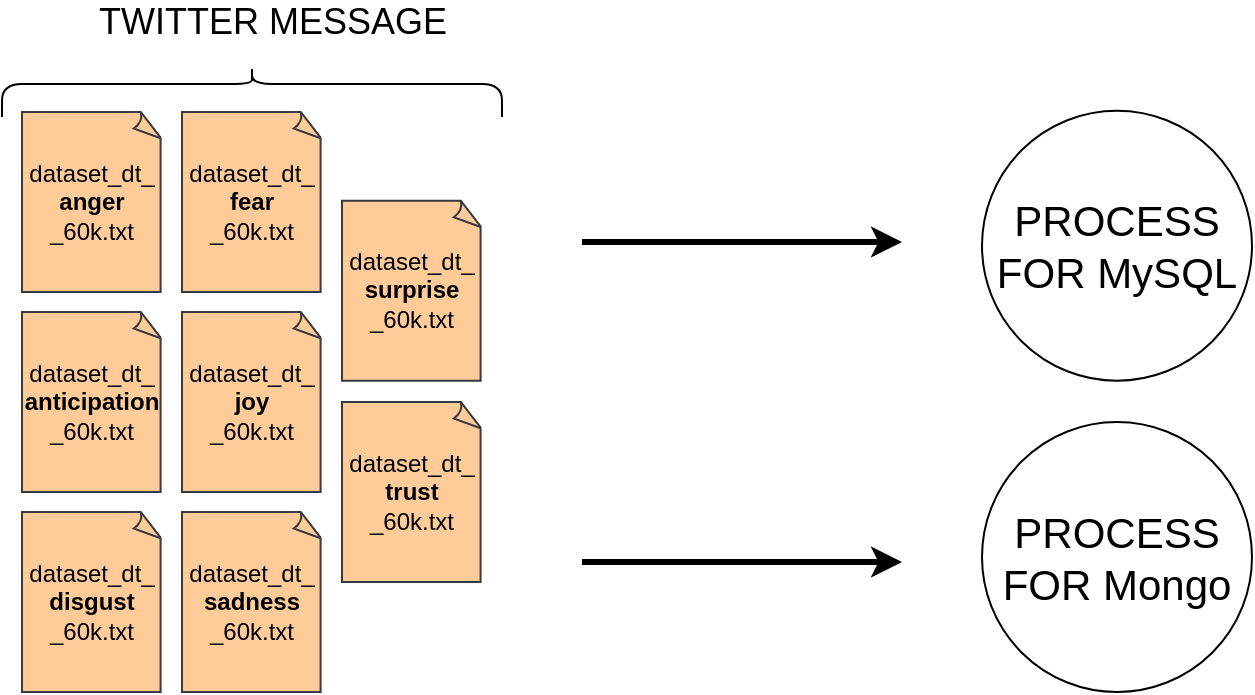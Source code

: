 <mxfile version="13.1.2" type="device"><diagram id="KhcknOTovdLF_-SUinMo" name="Page-1"><mxGraphModel dx="1038" dy="531" grid="1" gridSize="10" guides="1" tooltips="1" connect="1" arrows="1" fold="1" page="1" pageScale="1" pageWidth="827" pageHeight="1169" math="0" shadow="0"><root><mxCell id="0"/><mxCell id="1" parent="0"/><mxCell id="exq2gZgD0GxVYh5Ca3hN-1" value="dataset_dt_&lt;br&gt;&lt;b&gt;anger&lt;/b&gt;&lt;br&gt;_60k.txt" style="whiteSpace=wrap;html=1;shape=mxgraph.basic.document;fillColor=#ffcc99;strokeColor=#36393d;" vertex="1" parent="1"><mxGeometry x="40" y="135" width="70" height="90" as="geometry"/></mxCell><mxCell id="exq2gZgD0GxVYh5Ca3hN-2" value="dataset_dt_&lt;br&gt;&lt;b&gt;fear&lt;/b&gt;&lt;br&gt;_60k.txt" style="whiteSpace=wrap;html=1;shape=mxgraph.basic.document;fillColor=#ffcc99;strokeColor=#36393d;" vertex="1" parent="1"><mxGeometry x="120" y="135" width="70" height="90" as="geometry"/></mxCell><mxCell id="exq2gZgD0GxVYh5Ca3hN-3" value="dataset_dt_&lt;br&gt;&lt;b&gt;surprise&lt;/b&gt;&lt;br&gt;_60k.txt" style="whiteSpace=wrap;html=1;shape=mxgraph.basic.document;fillColor=#ffcc99;strokeColor=#36393d;" vertex="1" parent="1"><mxGeometry x="200" y="179.37" width="70" height="90" as="geometry"/></mxCell><mxCell id="exq2gZgD0GxVYh5Ca3hN-4" value="dataset_dt_&lt;br&gt;&lt;b&gt;trust&lt;/b&gt;&lt;br&gt;_60k.txt" style="whiteSpace=wrap;html=1;shape=mxgraph.basic.document;fillColor=#ffcc99;strokeColor=#36393d;" vertex="1" parent="1"><mxGeometry x="200" y="280" width="70" height="90" as="geometry"/></mxCell><mxCell id="exq2gZgD0GxVYh5Ca3hN-5" value="dataset_dt_&lt;br&gt;&lt;b&gt;anticipation&lt;br&gt;&lt;/b&gt;_60k.txt" style="whiteSpace=wrap;html=1;shape=mxgraph.basic.document;fillColor=#ffcc99;strokeColor=#36393d;" vertex="1" parent="1"><mxGeometry x="40" y="235" width="70" height="90" as="geometry"/></mxCell><mxCell id="exq2gZgD0GxVYh5Ca3hN-6" value="dataset_dt_&lt;br&gt;&lt;b&gt;joy&lt;/b&gt;&lt;br&gt;_60k.txt" style="whiteSpace=wrap;html=1;shape=mxgraph.basic.document;fillColor=#ffcc99;strokeColor=#36393d;" vertex="1" parent="1"><mxGeometry x="120" y="235" width="70" height="90" as="geometry"/></mxCell><mxCell id="exq2gZgD0GxVYh5Ca3hN-7" value="dataset_dt_&lt;br&gt;&lt;b&gt;disgust&lt;/b&gt;&lt;br&gt;_60k.txt" style="whiteSpace=wrap;html=1;shape=mxgraph.basic.document;fillColor=#ffcc99;strokeColor=#36393d;" vertex="1" parent="1"><mxGeometry x="40" y="335" width="70" height="90" as="geometry"/></mxCell><mxCell id="exq2gZgD0GxVYh5Ca3hN-8" value="dataset_dt_&lt;br&gt;&lt;b&gt;sadness&lt;/b&gt;&lt;br&gt;_60k.txt" style="whiteSpace=wrap;html=1;shape=mxgraph.basic.document;fillColor=#ffcc99;strokeColor=#36393d;" vertex="1" parent="1"><mxGeometry x="120" y="335" width="70" height="90" as="geometry"/></mxCell><mxCell id="exq2gZgD0GxVYh5Ca3hN-9" value="&lt;font style=&quot;font-size: 18px&quot;&gt;TWITTER MESSAGE&lt;/font&gt;" style="text;html=1;resizable=0;autosize=1;align=center;verticalAlign=middle;points=[];fillColor=none;strokeColor=none;rounded=0;" vertex="1" parent="1"><mxGeometry x="70" y="80" width="190" height="20" as="geometry"/></mxCell><mxCell id="exq2gZgD0GxVYh5Ca3hN-10" value="" style="shape=curlyBracket;whiteSpace=wrap;html=1;rounded=1;rotation=90;size=0.34;" vertex="1" parent="1"><mxGeometry x="142.5" width="25" height="250" as="geometry"/></mxCell><mxCell id="exq2gZgD0GxVYh5Ca3hN-11" value="" style="endArrow=classic;html=1;strokeWidth=3;rounded=0;" edge="1" parent="1"><mxGeometry width="50" height="50" relative="1" as="geometry"><mxPoint x="320" y="360" as="sourcePoint"/><mxPoint x="480" y="360" as="targetPoint"/><Array as="points"><mxPoint x="390" y="360"/><mxPoint x="440" y="360"/></Array></mxGeometry></mxCell><mxCell id="exq2gZgD0GxVYh5Ca3hN-12" value="" style="endArrow=classic;html=1;strokeWidth=3;rounded=0;" edge="1" parent="1"><mxGeometry width="50" height="50" relative="1" as="geometry"><mxPoint x="320" y="200" as="sourcePoint"/><mxPoint x="480" y="200" as="targetPoint"/><Array as="points"><mxPoint x="390" y="200"/><mxPoint x="440" y="200"/></Array></mxGeometry></mxCell><mxCell id="exq2gZgD0GxVYh5Ca3hN-14" value="&lt;font style=&quot;font-size: 21px&quot;&gt;PROCESS FOR Mongo&lt;/font&gt;" style="ellipse;whiteSpace=wrap;html=1;aspect=fixed;" vertex="1" parent="1"><mxGeometry x="520" y="290" width="135" height="135" as="geometry"/></mxCell><mxCell id="exq2gZgD0GxVYh5Ca3hN-15" value="&lt;font style=&quot;font-size: 21px&quot;&gt;PROCESS FOR MySQL&lt;/font&gt;" style="ellipse;whiteSpace=wrap;html=1;aspect=fixed;" vertex="1" parent="1"><mxGeometry x="520" y="134.37" width="135" height="135" as="geometry"/></mxCell></root></mxGraphModel></diagram></mxfile>